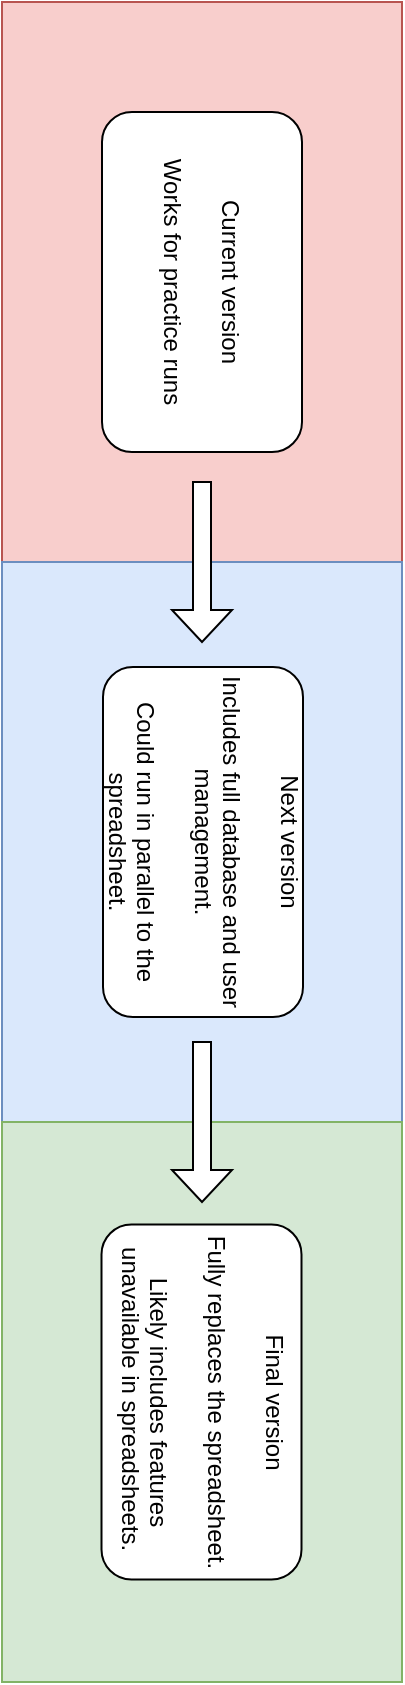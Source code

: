 <mxfile version="15.4.0" type="device"><diagram id="lk0Si_ea-bdic4khbCDh" name="Roadmap"><mxGraphModel dx="1161" dy="805" grid="1" gridSize="10" guides="1" tooltips="1" connect="1" arrows="1" fold="1" page="1" pageScale="1" pageWidth="827" pageHeight="1169" math="0" shadow="0"><root><mxCell id="0"/><mxCell id="1" parent="0"/><mxCell id="QcrrL4_vX4jKO0Ghy2PN-9" value="" style="group;rotation=90;" vertex="1" connectable="0" parent="1"><mxGeometry y="320" width="840" height="200" as="geometry"/></mxCell><mxCell id="QcrrL4_vX4jKO0Ghy2PN-1" value="" style="rounded=0;whiteSpace=wrap;html=1;fillColor=#f8cecc;strokeColor=#b85450;rotation=90;" vertex="1" parent="QcrrL4_vX4jKO0Ghy2PN-9"><mxGeometry x="280" y="-280" width="280" height="200" as="geometry"/></mxCell><mxCell id="QcrrL4_vX4jKO0Ghy2PN-2" value="" style="rounded=0;whiteSpace=wrap;html=1;fillColor=#dae8fc;strokeColor=#6c8ebf;rotation=90;" vertex="1" parent="QcrrL4_vX4jKO0Ghy2PN-9"><mxGeometry x="280" width="280" height="200" as="geometry"/></mxCell><mxCell id="QcrrL4_vX4jKO0Ghy2PN-3" value="" style="rounded=0;whiteSpace=wrap;html=1;fillColor=#d5e8d4;strokeColor=#82b366;rotation=90;" vertex="1" parent="QcrrL4_vX4jKO0Ghy2PN-9"><mxGeometry x="280" y="280" width="280" height="200" as="geometry"/></mxCell><mxCell id="QcrrL4_vX4jKO0Ghy2PN-4" value="Current version&lt;br&gt;&lt;br&gt;Works for practice runs" style="rounded=1;whiteSpace=wrap;html=1;rotation=90;" vertex="1" parent="QcrrL4_vX4jKO0Ghy2PN-9"><mxGeometry x="335" y="-230" width="170" height="100" as="geometry"/></mxCell><mxCell id="QcrrL4_vX4jKO0Ghy2PN-5" value="Next version&lt;br&gt;&lt;br&gt;Includes full database and user management.&lt;br&gt;&lt;br&gt;Could run in parallel to the spreadsheet." style="rounded=1;whiteSpace=wrap;html=1;rotation=90;" vertex="1" parent="QcrrL4_vX4jKO0Ghy2PN-9"><mxGeometry x="333" y="50" width="175" height="100" as="geometry"/></mxCell><mxCell id="QcrrL4_vX4jKO0Ghy2PN-6" value="Final version&lt;br&gt;&lt;br&gt;Fully replaces the spreadsheet. &lt;br&gt;&lt;br&gt;Likely includes features unavailable in spreadsheets.&amp;nbsp;" style="rounded=1;whiteSpace=wrap;html=1;rotation=90;" vertex="1" parent="QcrrL4_vX4jKO0Ghy2PN-9"><mxGeometry x="331" y="330" width="177.5" height="100" as="geometry"/></mxCell><mxCell id="QcrrL4_vX4jKO0Ghy2PN-7" value="" style="shape=singleArrow;direction=west;whiteSpace=wrap;html=1;rotation=-90;" vertex="1" parent="QcrrL4_vX4jKO0Ghy2PN-9"><mxGeometry x="380" y="-55" width="80" height="30" as="geometry"/></mxCell><mxCell id="QcrrL4_vX4jKO0Ghy2PN-8" value="" style="shape=singleArrow;direction=west;whiteSpace=wrap;html=1;rotation=-90;" vertex="1" parent="QcrrL4_vX4jKO0Ghy2PN-9"><mxGeometry x="380" y="225" width="80" height="30" as="geometry"/></mxCell></root></mxGraphModel></diagram></mxfile>